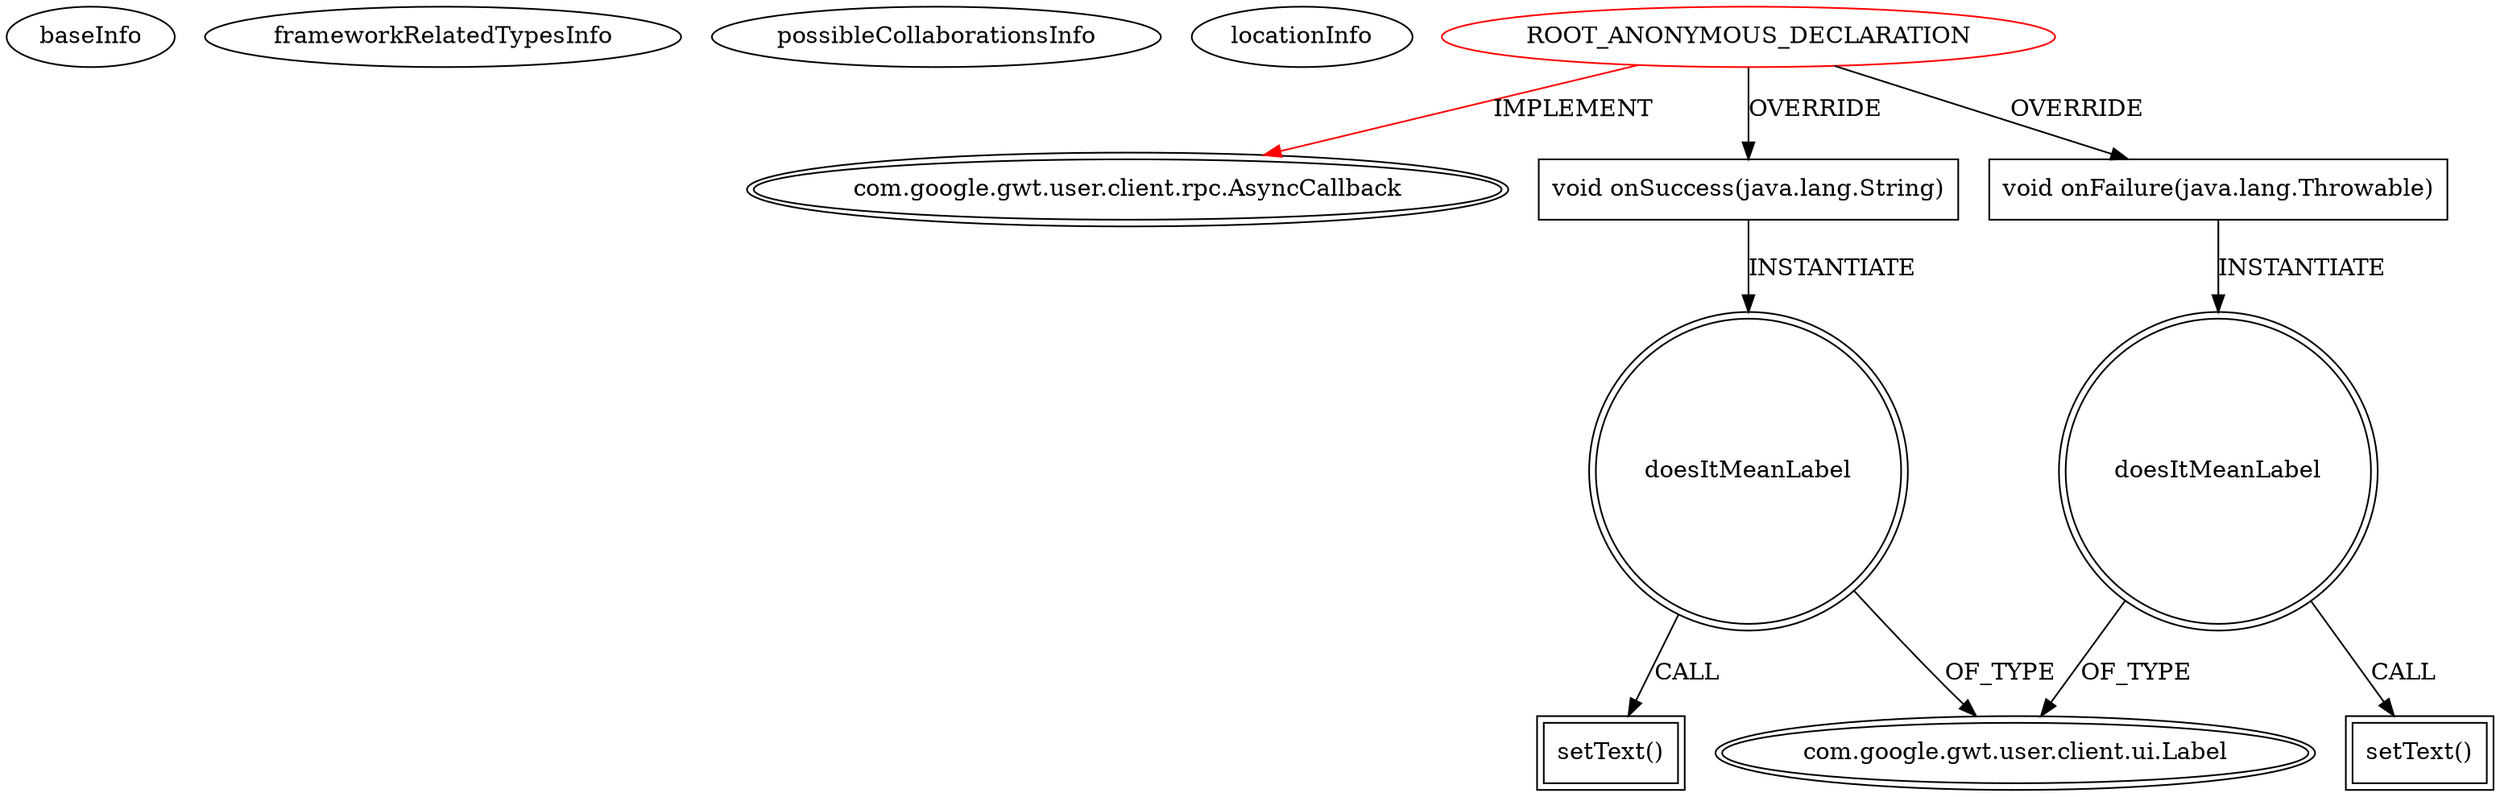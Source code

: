 digraph {
baseInfo[graphId=426,category="extension_graph",isAnonymous=true,possibleRelation=false]
frameworkRelatedTypesInfo[0="com.google.gwt.user.client.rpc.AsyncCallback"]
possibleCollaborationsInfo[]
locationInfo[projectName="Tok-Ziraja222",filePath="/Tok-Ziraja222/Ziraja222-master/src/ziraja/client/view/QuestionView.java",contextSignature="void doAnswerEvaluation()",graphId="426"]
0[label="ROOT_ANONYMOUS_DECLARATION",vertexType="ROOT_ANONYMOUS_DECLARATION",isFrameworkType=false,color=red]
1[label="com.google.gwt.user.client.rpc.AsyncCallback",vertexType="FRAMEWORK_INTERFACE_TYPE",isFrameworkType=true,peripheries=2]
2[label="void onSuccess(java.lang.String)",vertexType="OVERRIDING_METHOD_DECLARATION",isFrameworkType=false,shape=box]
3[label="doesItMeanLabel",vertexType="VARIABLE_EXPRESION",isFrameworkType=true,peripheries=2,shape=circle]
5[label="com.google.gwt.user.client.ui.Label",vertexType="FRAMEWORK_CLASS_TYPE",isFrameworkType=true,peripheries=2]
4[label="setText()",vertexType="INSIDE_CALL",isFrameworkType=true,peripheries=2,shape=box]
6[label="void onFailure(java.lang.Throwable)",vertexType="OVERRIDING_METHOD_DECLARATION",isFrameworkType=false,shape=box]
7[label="doesItMeanLabel",vertexType="VARIABLE_EXPRESION",isFrameworkType=true,peripheries=2,shape=circle]
8[label="setText()",vertexType="INSIDE_CALL",isFrameworkType=true,peripheries=2,shape=box]
0->1[label="IMPLEMENT",color=red]
0->2[label="OVERRIDE"]
2->3[label="INSTANTIATE"]
3->5[label="OF_TYPE"]
3->4[label="CALL"]
0->6[label="OVERRIDE"]
6->7[label="INSTANTIATE"]
7->5[label="OF_TYPE"]
7->8[label="CALL"]
}
